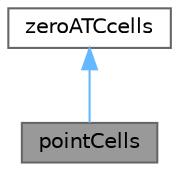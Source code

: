 digraph "pointCells"
{
 // LATEX_PDF_SIZE
  bgcolor="transparent";
  edge [fontname=Helvetica,fontsize=10,labelfontname=Helvetica,labelfontsize=10];
  node [fontname=Helvetica,fontsize=10,shape=box,height=0.2,width=0.4];
  Node1 [id="Node000001",label="pointCells",height=0.2,width=0.4,color="gray40", fillcolor="grey60", style="filled", fontcolor="black",tooltip="Smooth ATC in cells having a point to a set of patches supplied by type."];
  Node2 -> Node1 [id="edge1_Node000001_Node000002",dir="back",color="steelblue1",style="solid",tooltip=" "];
  Node2 [id="Node000002",label="zeroATCcells",height=0.2,width=0.4,color="gray40", fillcolor="white", style="filled",URL="$classFoam_1_1zeroATCcells.html",tooltip="Base class for selecting cells on which to zero the ATC term."];
}
